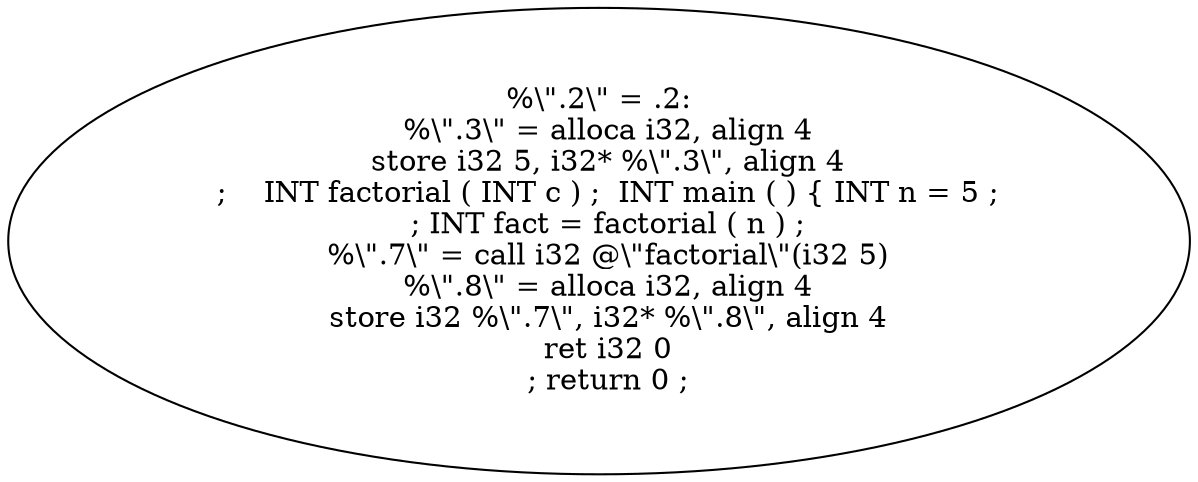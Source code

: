 digraph AST {
  "135765457893552" [label="%\\\".2\\\" = .2:
  %\\\".3\\\" = alloca i32, align 4
  store i32 5, i32* %\\\".3\\\", align 4
  ;    INT factorial ( INT c ) ;  INT main ( ) { INT n = 5 ;
  ; INT fact = factorial ( n ) ;
  %\\\".7\\\" = call i32 @\\\"factorial\\\"(i32 5)
  %\\\".8\\\" = alloca i32, align 4
  store i32 %\\\".7\\\", i32* %\\\".8\\\", align 4
  ret i32 0
  ; return 0 ;"];
}
